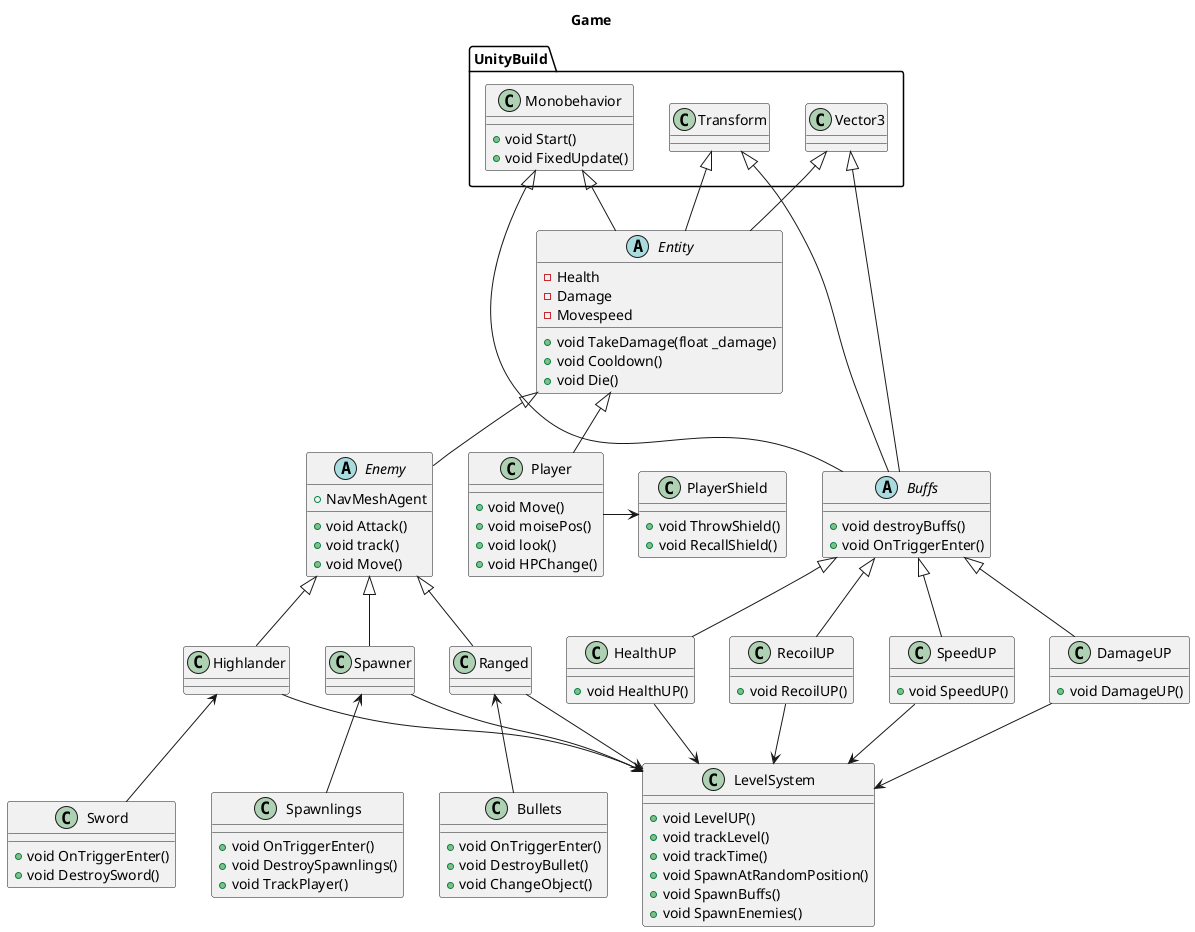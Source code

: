@startuml classdiagram

Title Game
namespace UnityBuild{
    class Monobehavior{
        +void Start()
        +void FixedUpdate()
    }
    class Vector3{

    }
    class Transform{

    }
}



class Player{

    + void Move()
    + void moisePos()
    + void look()
    + void HPChange()

}

abstract class Entity{
    - Health
    - Damage
    - Movespeed
    + void TakeDamage(float _damage)
    + void Cooldown()
    + void Die()

}
abstract class Enemy{
    + void Attack()
    + void track()
    + void Move()
    + NavMeshAgent
}

class Ranged{

}
class Highlander{

}
class Spawner{

}

class PlayerShield{
    + void ThrowShield()
    + void RecallShield()
}


abstract class Buffs{
    + void destroyBuffs()
    + void OnTriggerEnter()

}

class SpeedUP{
    + void SpeedUP()
}
class DamageUP{
    + void DamageUP()
}
class HealthUP{
    + void HealthUP()
}
class RecoilUP{
    + void RecoilUP()
}

class LevelSystem{
    + void LevelUP()
    + void trackLevel()
    + void trackTime()
    + void SpawnAtRandomPosition()
    + void SpawnBuffs()
    + void SpawnEnemies()
}

class Bullets {
    + void OnTriggerEnter()
    + void DestroyBullet()
    + void ChangeObject()
}
class Spawnlings{
    + void OnTriggerEnter()
    + void DestroySpawnlings()
    + void TrackPlayer()
}
class Sword{
    + void OnTriggerEnter()
    + void DestroySword()
}

Enemy -up-|> Entity
Player -up-|> Entity
Enemy <|-- Ranged
Enemy <|-- Highlander
Enemy <|-- Spawner
Entity -up-|> UnityBuild.Monobehavior
Entity -up-|> UnityBuild.Vector3
Entity -up-|> UnityBuild.Transform
Buffs -up-|> UnityBuild.Monobehavior
Buffs -up-|> UnityBuild.Vector3
Buffs -up-|> UnityBuild.Transform
Player -> PlayerShield
Sword -up-> Highlander
Bullets -up-> Ranged
Spawnlings -up-> Spawner
DamageUP -up-|> Buffs
SpeedUP -up-|> Buffs
HealthUP -up-|> Buffs
RecoilUP -up-|> Buffs
HealthUP -down-> LevelSystem
SpeedUP -down-> LevelSystem
DamageUP -down-> LevelSystem
RecoilUP -down-> LevelSystem
Highlander -down-> LevelSystem
Ranged -down-> LevelSystem
Spawner -down-> LevelSystem
@enduml